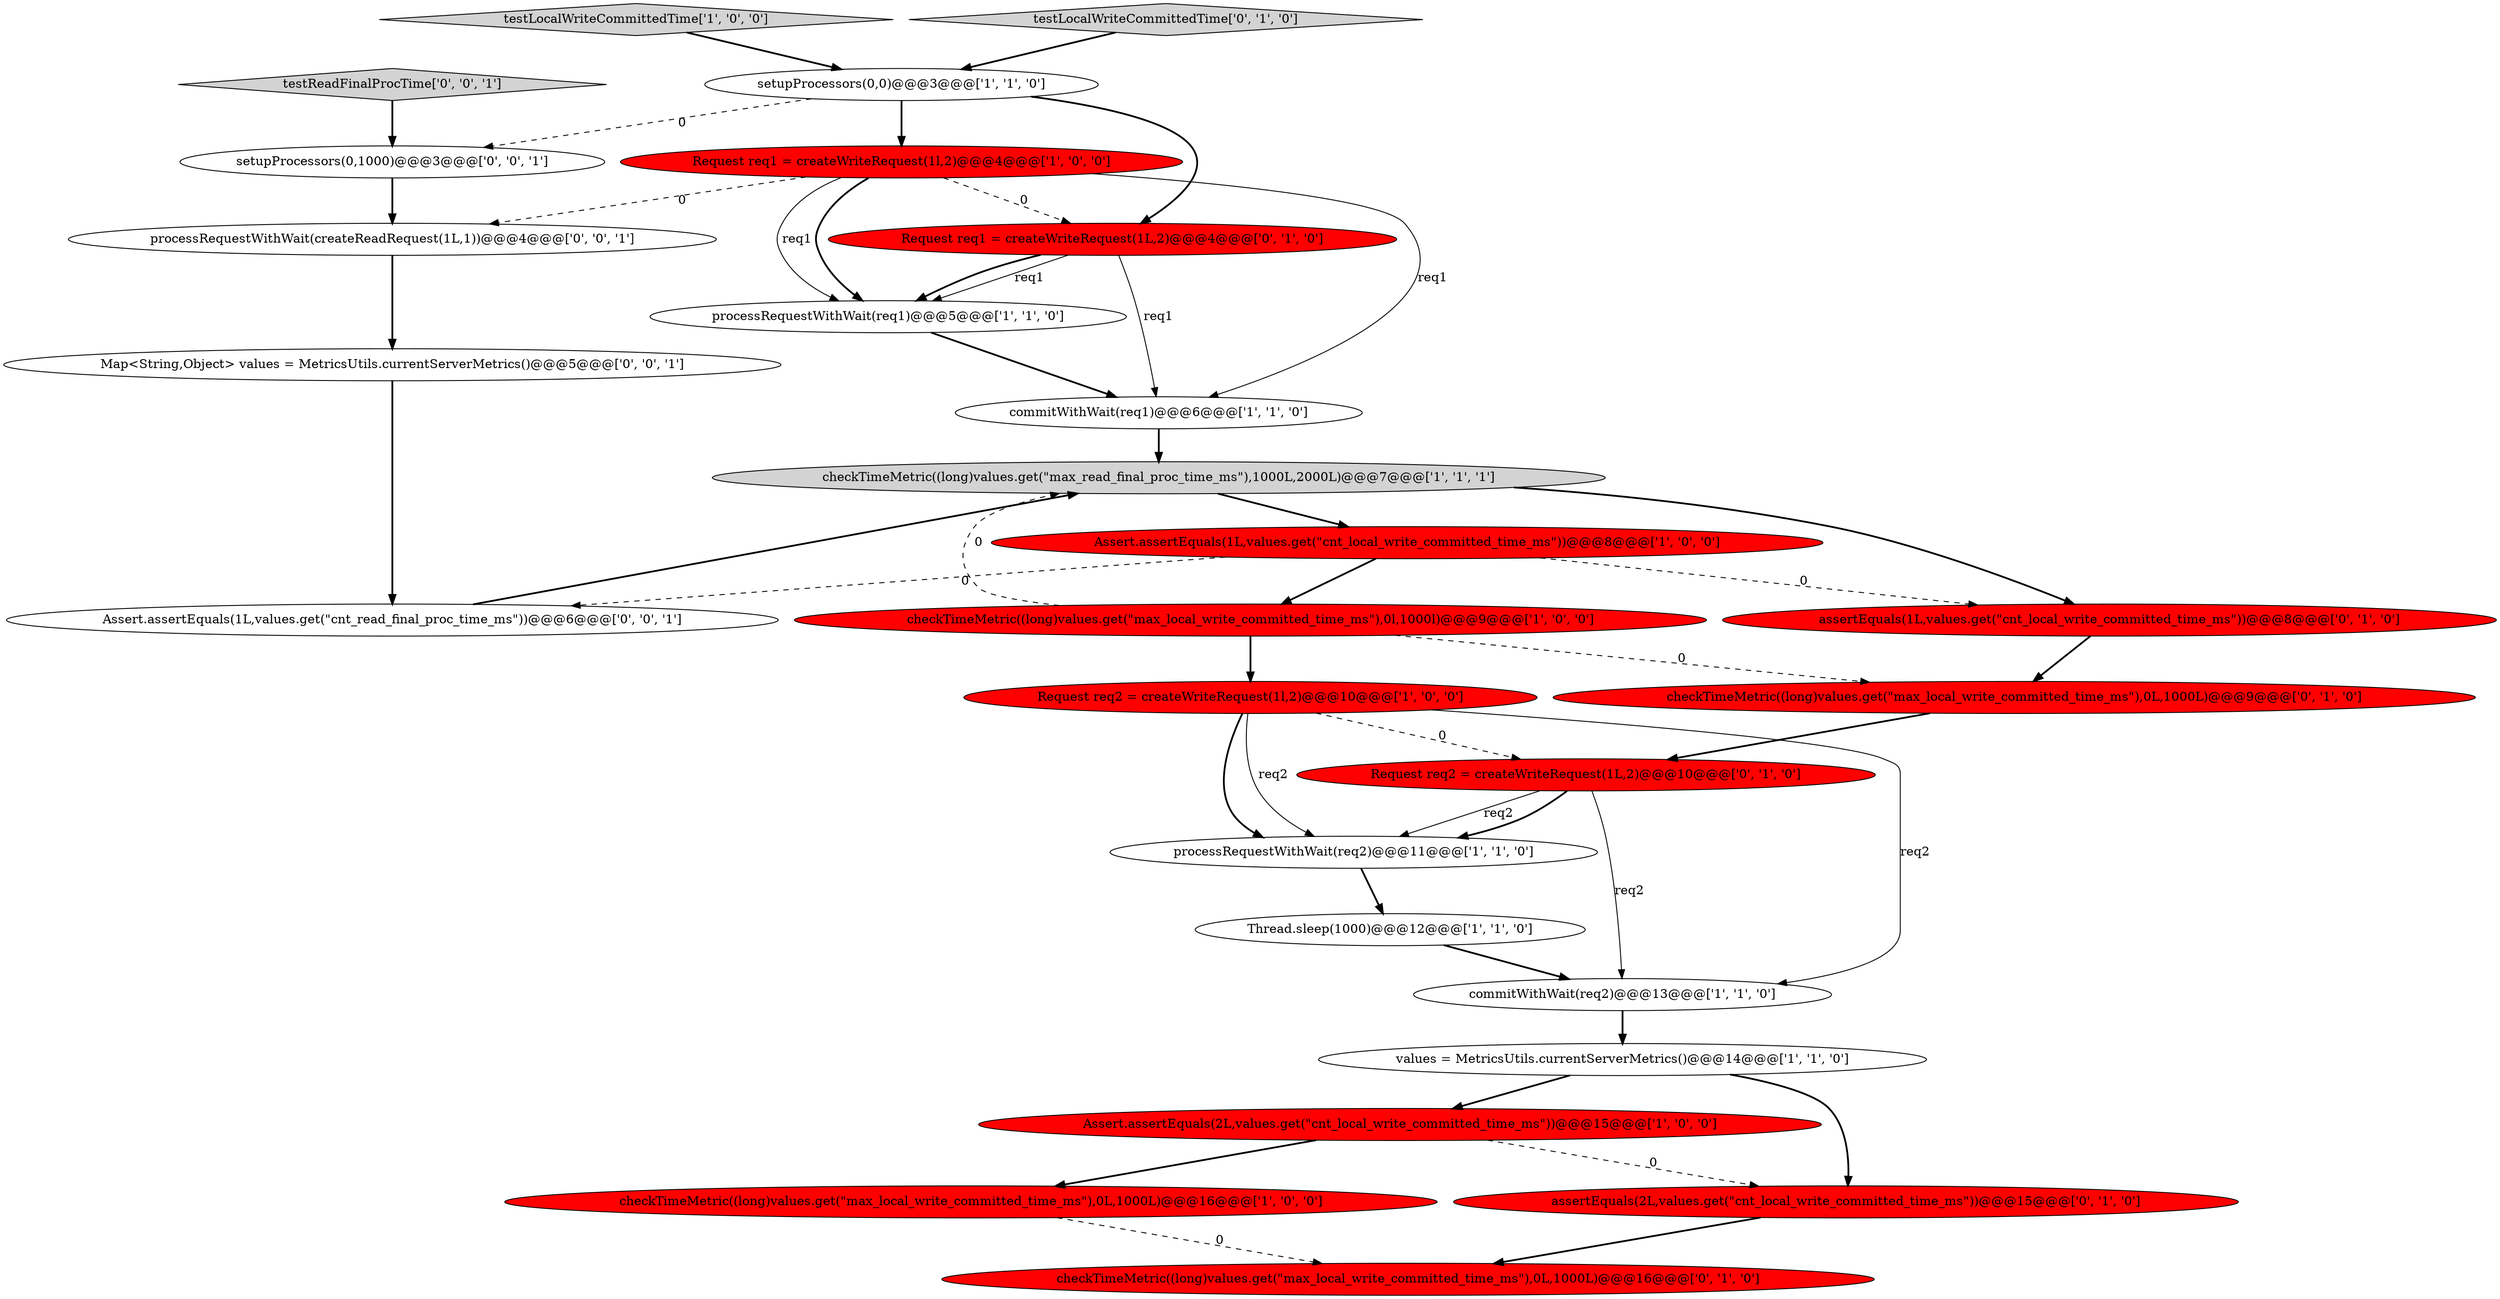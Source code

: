 digraph {
10 [style = filled, label = "checkTimeMetric((long)values.get(\"max_local_write_committed_time_ms\"),0L,1000L)@@@16@@@['1', '0', '0']", fillcolor = red, shape = ellipse image = "AAA1AAABBB1BBB"];
13 [style = filled, label = "Request req2 = createWriteRequest(1l,2)@@@10@@@['1', '0', '0']", fillcolor = red, shape = ellipse image = "AAA1AAABBB1BBB"];
0 [style = filled, label = "Request req1 = createWriteRequest(1l,2)@@@4@@@['1', '0', '0']", fillcolor = red, shape = ellipse image = "AAA1AAABBB1BBB"];
6 [style = filled, label = "testLocalWriteCommittedTime['1', '0', '0']", fillcolor = lightgray, shape = diamond image = "AAA0AAABBB1BBB"];
11 [style = filled, label = "commitWithWait(req2)@@@13@@@['1', '1', '0']", fillcolor = white, shape = ellipse image = "AAA0AAABBB1BBB"];
25 [style = filled, label = "setupProcessors(0,1000)@@@3@@@['0', '0', '1']", fillcolor = white, shape = ellipse image = "AAA0AAABBB3BBB"];
26 [style = filled, label = "Map<String,Object> values = MetricsUtils.currentServerMetrics()@@@5@@@['0', '0', '1']", fillcolor = white, shape = ellipse image = "AAA0AAABBB3BBB"];
16 [style = filled, label = "assertEquals(1L,values.get(\"cnt_local_write_committed_time_ms\"))@@@8@@@['0', '1', '0']", fillcolor = red, shape = ellipse image = "AAA1AAABBB2BBB"];
9 [style = filled, label = "checkTimeMetric((long)values.get(\"max_local_write_committed_time_ms\"),0l,1000l)@@@9@@@['1', '0', '0']", fillcolor = red, shape = ellipse image = "AAA1AAABBB1BBB"];
24 [style = filled, label = "processRequestWithWait(createReadRequest(1L,1))@@@4@@@['0', '0', '1']", fillcolor = white, shape = ellipse image = "AAA0AAABBB3BBB"];
17 [style = filled, label = "testLocalWriteCommittedTime['0', '1', '0']", fillcolor = lightgray, shape = diamond image = "AAA0AAABBB2BBB"];
15 [style = filled, label = "assertEquals(2L,values.get(\"cnt_local_write_committed_time_ms\"))@@@15@@@['0', '1', '0']", fillcolor = red, shape = ellipse image = "AAA1AAABBB2BBB"];
2 [style = filled, label = "commitWithWait(req1)@@@6@@@['1', '1', '0']", fillcolor = white, shape = ellipse image = "AAA0AAABBB1BBB"];
5 [style = filled, label = "checkTimeMetric((long)values.get(\"max_read_final_proc_time_ms\"),1000L,2000L)@@@7@@@['1', '1', '1']", fillcolor = lightgray, shape = ellipse image = "AAA0AAABBB1BBB"];
20 [style = filled, label = "Request req1 = createWriteRequest(1L,2)@@@4@@@['0', '1', '0']", fillcolor = red, shape = ellipse image = "AAA1AAABBB2BBB"];
4 [style = filled, label = "values = MetricsUtils.currentServerMetrics()@@@14@@@['1', '1', '0']", fillcolor = white, shape = ellipse image = "AAA0AAABBB1BBB"];
22 [style = filled, label = "Assert.assertEquals(1L,values.get(\"cnt_read_final_proc_time_ms\"))@@@6@@@['0', '0', '1']", fillcolor = white, shape = ellipse image = "AAA0AAABBB3BBB"];
23 [style = filled, label = "testReadFinalProcTime['0', '0', '1']", fillcolor = lightgray, shape = diamond image = "AAA0AAABBB3BBB"];
14 [style = filled, label = "Thread.sleep(1000)@@@12@@@['1', '1', '0']", fillcolor = white, shape = ellipse image = "AAA0AAABBB1BBB"];
3 [style = filled, label = "processRequestWithWait(req1)@@@5@@@['1', '1', '0']", fillcolor = white, shape = ellipse image = "AAA0AAABBB1BBB"];
7 [style = filled, label = "Assert.assertEquals(1L,values.get(\"cnt_local_write_committed_time_ms\"))@@@8@@@['1', '0', '0']", fillcolor = red, shape = ellipse image = "AAA1AAABBB1BBB"];
8 [style = filled, label = "Assert.assertEquals(2L,values.get(\"cnt_local_write_committed_time_ms\"))@@@15@@@['1', '0', '0']", fillcolor = red, shape = ellipse image = "AAA1AAABBB1BBB"];
1 [style = filled, label = "processRequestWithWait(req2)@@@11@@@['1', '1', '0']", fillcolor = white, shape = ellipse image = "AAA0AAABBB1BBB"];
12 [style = filled, label = "setupProcessors(0,0)@@@3@@@['1', '1', '0']", fillcolor = white, shape = ellipse image = "AAA0AAABBB1BBB"];
19 [style = filled, label = "checkTimeMetric((long)values.get(\"max_local_write_committed_time_ms\"),0L,1000L)@@@16@@@['0', '1', '0']", fillcolor = red, shape = ellipse image = "AAA1AAABBB2BBB"];
21 [style = filled, label = "checkTimeMetric((long)values.get(\"max_local_write_committed_time_ms\"),0L,1000L)@@@9@@@['0', '1', '0']", fillcolor = red, shape = ellipse image = "AAA1AAABBB2BBB"];
18 [style = filled, label = "Request req2 = createWriteRequest(1L,2)@@@10@@@['0', '1', '0']", fillcolor = red, shape = ellipse image = "AAA1AAABBB2BBB"];
0->3 [style = bold, label=""];
8->10 [style = bold, label=""];
23->25 [style = bold, label=""];
18->11 [style = solid, label="req2"];
0->2 [style = solid, label="req1"];
20->2 [style = solid, label="req1"];
7->16 [style = dashed, label="0"];
20->3 [style = solid, label="req1"];
10->19 [style = dashed, label="0"];
8->15 [style = dashed, label="0"];
11->4 [style = bold, label=""];
4->15 [style = bold, label=""];
13->11 [style = solid, label="req2"];
12->20 [style = bold, label=""];
20->3 [style = bold, label=""];
15->19 [style = bold, label=""];
0->20 [style = dashed, label="0"];
12->0 [style = bold, label=""];
18->1 [style = solid, label="req2"];
22->5 [style = bold, label=""];
21->18 [style = bold, label=""];
13->1 [style = bold, label=""];
26->22 [style = bold, label=""];
5->16 [style = bold, label=""];
7->9 [style = bold, label=""];
9->5 [style = dashed, label="0"];
25->24 [style = bold, label=""];
24->26 [style = bold, label=""];
17->12 [style = bold, label=""];
12->25 [style = dashed, label="0"];
3->2 [style = bold, label=""];
18->1 [style = bold, label=""];
9->21 [style = dashed, label="0"];
13->1 [style = solid, label="req2"];
16->21 [style = bold, label=""];
0->24 [style = dashed, label="0"];
5->7 [style = bold, label=""];
4->8 [style = bold, label=""];
1->14 [style = bold, label=""];
13->18 [style = dashed, label="0"];
14->11 [style = bold, label=""];
7->22 [style = dashed, label="0"];
0->3 [style = solid, label="req1"];
2->5 [style = bold, label=""];
9->13 [style = bold, label=""];
6->12 [style = bold, label=""];
}
